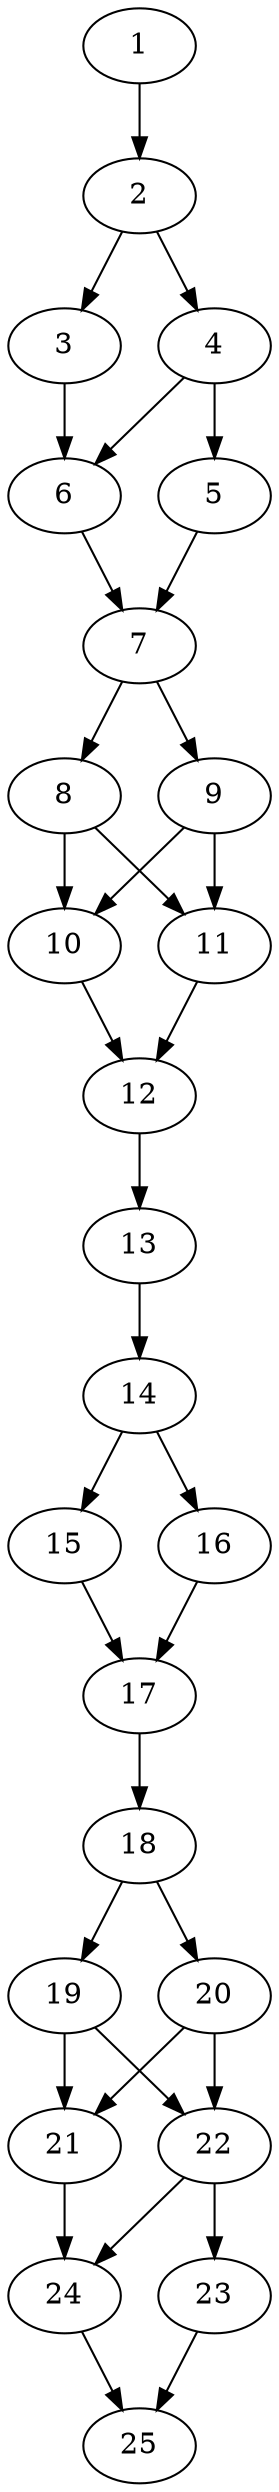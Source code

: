 // DAG automatically generated by daggen at Thu Oct  3 14:00:40 2019
// ./daggen --dot -n 25 --ccr 0.5 --fat 0.3 --regular 0.7 --density 0.9 --mindata 5242880 --maxdata 52428800 
digraph G {
  1 [size="44337152", alpha="0.13", expect_size="22168576"] 
  1 -> 2 [size ="22168576"]
  2 [size="32010240", alpha="0.12", expect_size="16005120"] 
  2 -> 3 [size ="16005120"]
  2 -> 4 [size ="16005120"]
  3 [size="48041984", alpha="0.05", expect_size="24020992"] 
  3 -> 6 [size ="24020992"]
  4 [size="99112960", alpha="0.12", expect_size="49556480"] 
  4 -> 5 [size ="49556480"]
  4 -> 6 [size ="49556480"]
  5 [size="57387008", alpha="0.01", expect_size="28693504"] 
  5 -> 7 [size ="28693504"]
  6 [size="60262400", alpha="0.17", expect_size="30131200"] 
  6 -> 7 [size ="30131200"]
  7 [size="93198336", alpha="0.15", expect_size="46599168"] 
  7 -> 8 [size ="46599168"]
  7 -> 9 [size ="46599168"]
  8 [size="41568256", alpha="0.04", expect_size="20784128"] 
  8 -> 10 [size ="20784128"]
  8 -> 11 [size ="20784128"]
  9 [size="39686144", alpha="0.12", expect_size="19843072"] 
  9 -> 10 [size ="19843072"]
  9 -> 11 [size ="19843072"]
  10 [size="101038080", alpha="0.07", expect_size="50519040"] 
  10 -> 12 [size ="50519040"]
  11 [size="63844352", alpha="0.16", expect_size="31922176"] 
  11 -> 12 [size ="31922176"]
  12 [size="30132224", alpha="0.08", expect_size="15066112"] 
  12 -> 13 [size ="15066112"]
  13 [size="85731328", alpha="0.08", expect_size="42865664"] 
  13 -> 14 [size ="42865664"]
  14 [size="16988160", alpha="0.15", expect_size="8494080"] 
  14 -> 15 [size ="8494080"]
  14 -> 16 [size ="8494080"]
  15 [size="72372224", alpha="0.02", expect_size="36186112"] 
  15 -> 17 [size ="36186112"]
  16 [size="78217216", alpha="0.02", expect_size="39108608"] 
  16 -> 17 [size ="39108608"]
  17 [size="62947328", alpha="0.19", expect_size="31473664"] 
  17 -> 18 [size ="31473664"]
  18 [size="40155136", alpha="0.02", expect_size="20077568"] 
  18 -> 19 [size ="20077568"]
  18 -> 20 [size ="20077568"]
  19 [size="59781120", alpha="0.14", expect_size="29890560"] 
  19 -> 21 [size ="29890560"]
  19 -> 22 [size ="29890560"]
  20 [size="23642112", alpha="0.19", expect_size="11821056"] 
  20 -> 21 [size ="11821056"]
  20 -> 22 [size ="11821056"]
  21 [size="56031232", alpha="0.11", expect_size="28015616"] 
  21 -> 24 [size ="28015616"]
  22 [size="35622912", alpha="0.08", expect_size="17811456"] 
  22 -> 23 [size ="17811456"]
  22 -> 24 [size ="17811456"]
  23 [size="75667456", alpha="0.13", expect_size="37833728"] 
  23 -> 25 [size ="37833728"]
  24 [size="18964480", alpha="0.16", expect_size="9482240"] 
  24 -> 25 [size ="9482240"]
  25 [size="88199168", alpha="0.10", expect_size="44099584"] 
}
